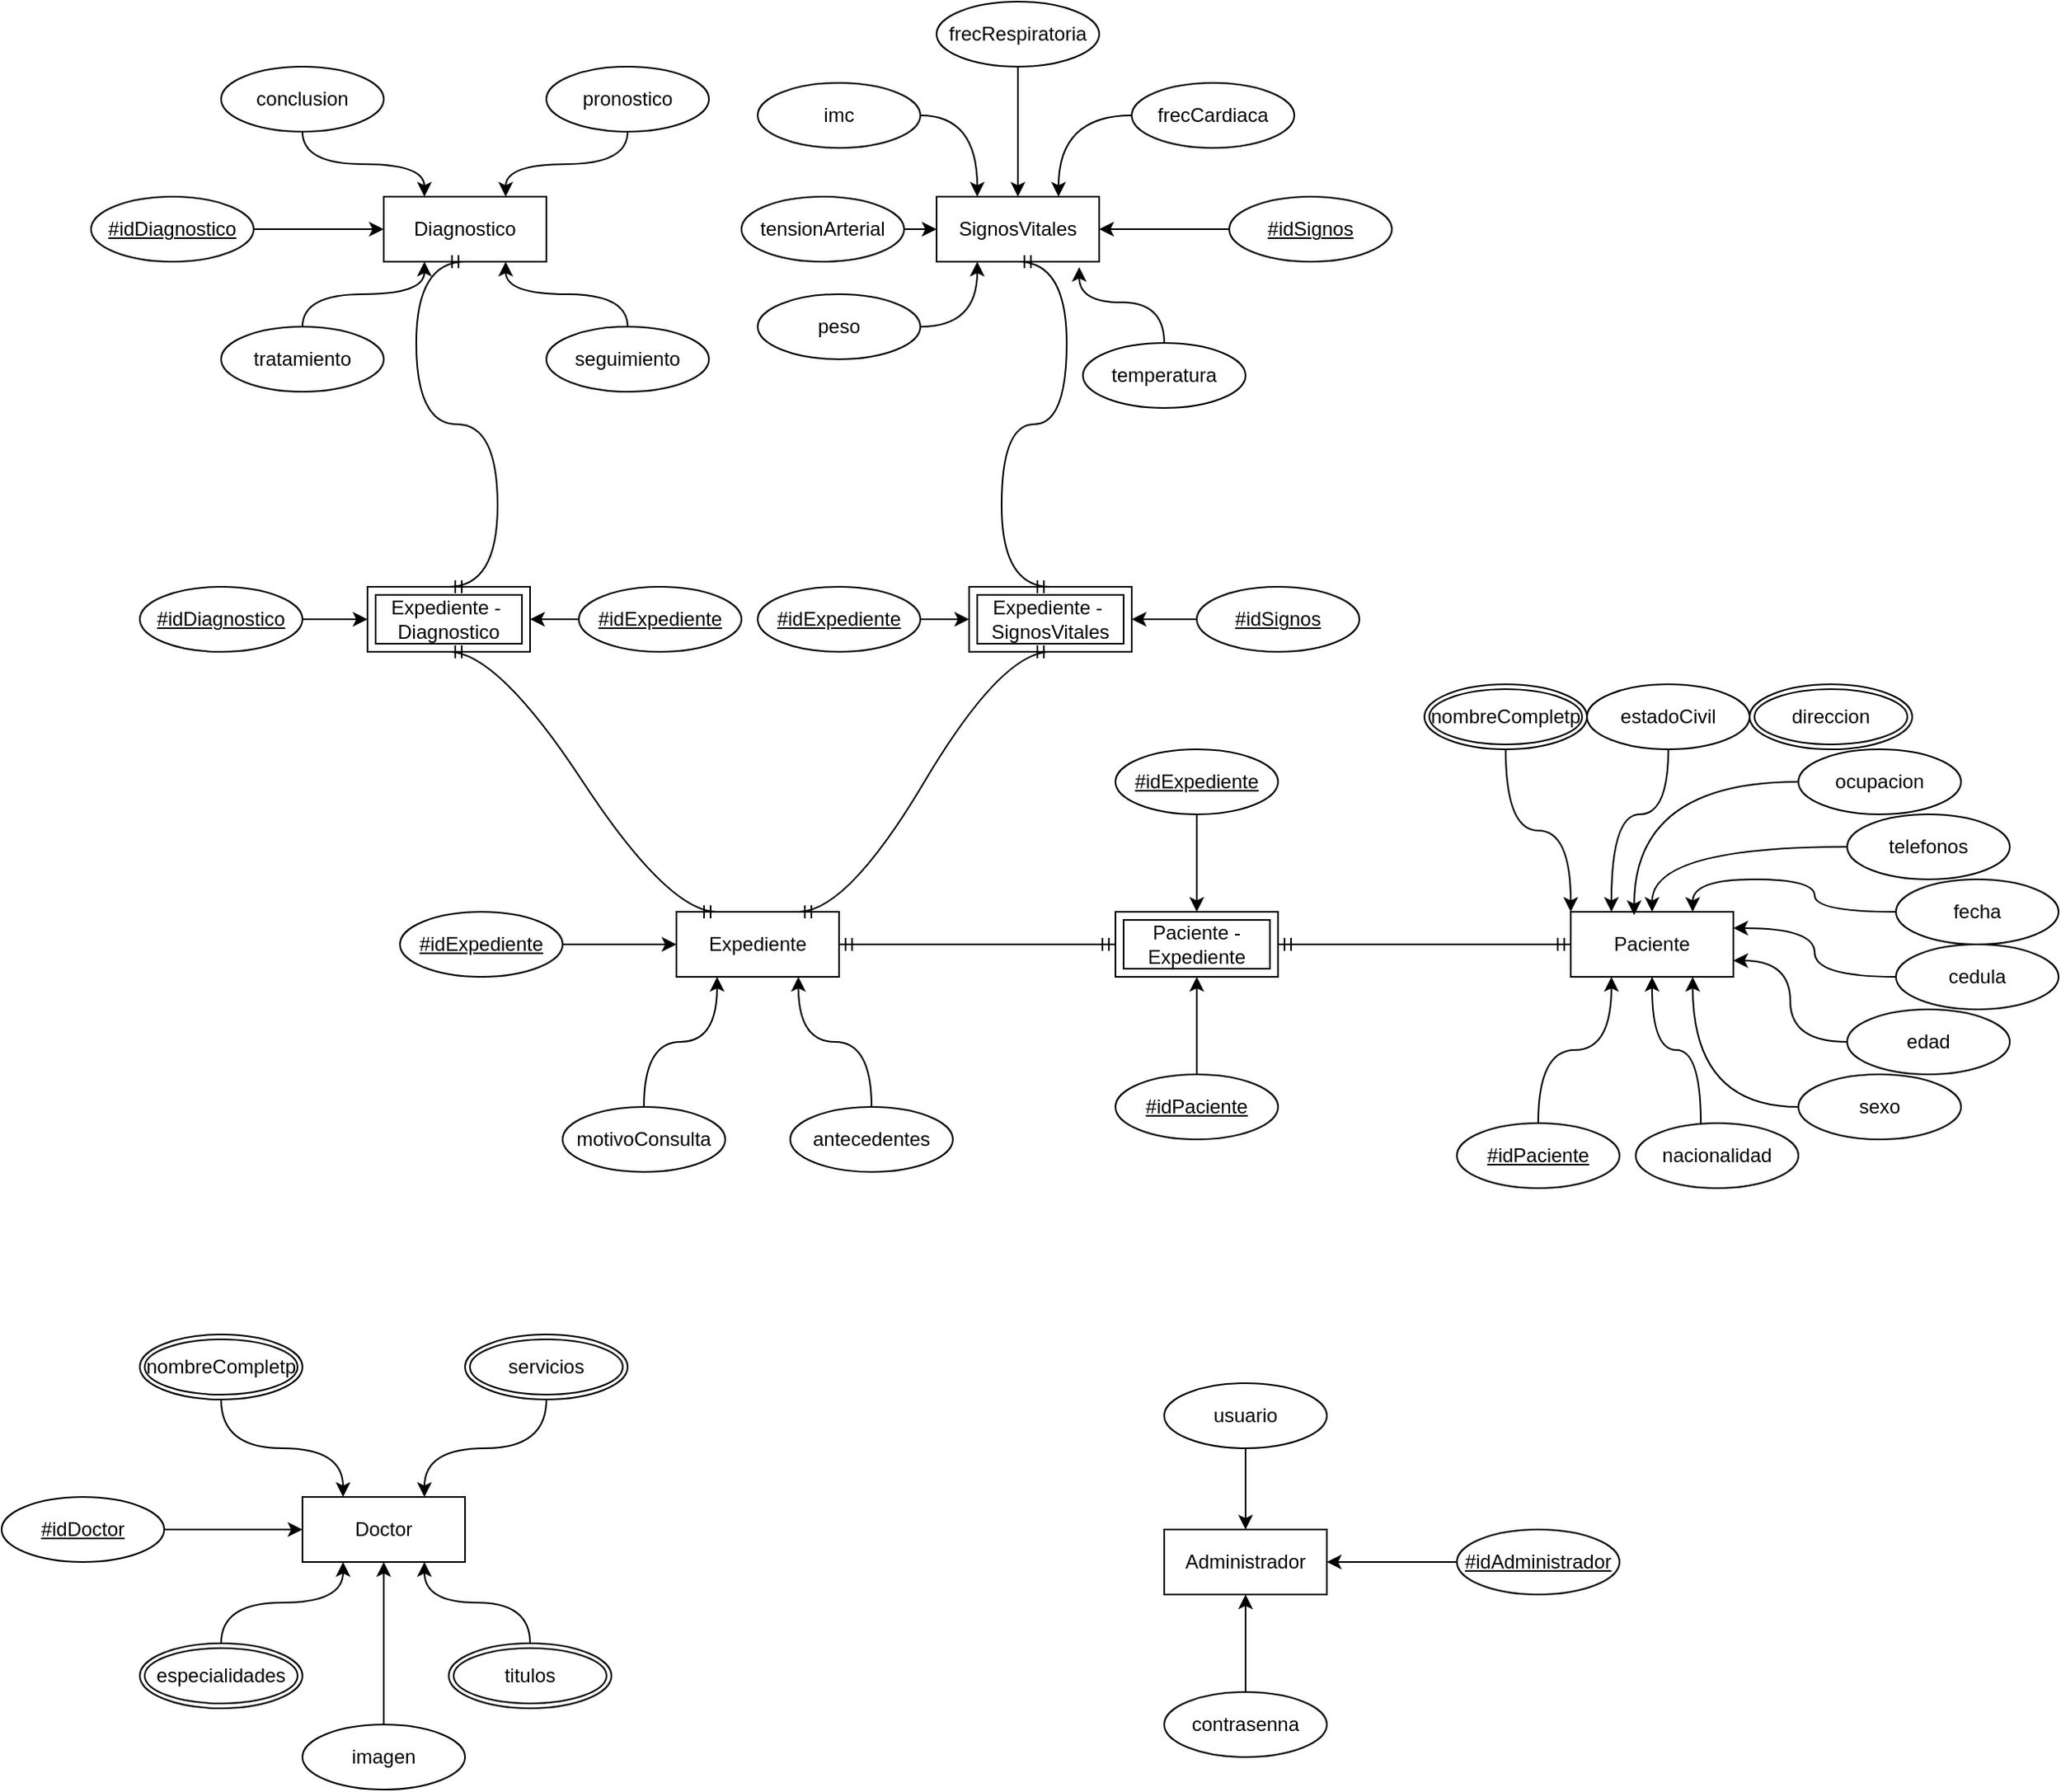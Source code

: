 <mxfile version="20.8.19" type="device"><diagram id="R2lEEEUBdFMjLlhIrx00" name="Page-1"><mxGraphModel dx="4485" dy="2930" grid="1" gridSize="10" guides="1" tooltips="1" connect="1" arrows="1" fold="1" page="1" pageScale="1" pageWidth="850" pageHeight="1100" math="0" shadow="0" extFonts="Permanent Marker^https://fonts.googleapis.com/css?family=Permanent+Marker"><root><mxCell id="0"/><mxCell id="1" parent="0"/><mxCell id="aKf3XCTtXugPmoEShhFH-1" value="Doctor" style="whiteSpace=wrap;html=1;align=center;" vertex="1" parent="1"><mxGeometry x="-240" y="480" width="100" height="40" as="geometry"/></mxCell><mxCell id="aKf3XCTtXugPmoEShhFH-2" value="Paciente" style="whiteSpace=wrap;html=1;align=center;" vertex="1" parent="1"><mxGeometry x="540" y="120" width="100" height="40" as="geometry"/></mxCell><mxCell id="aKf3XCTtXugPmoEShhFH-3" value="Expediente" style="whiteSpace=wrap;html=1;align=center;" vertex="1" parent="1"><mxGeometry x="-10" y="120" width="100" height="40" as="geometry"/></mxCell><mxCell id="aKf3XCTtXugPmoEShhFH-4" value="Administrador" style="whiteSpace=wrap;html=1;align=center;" vertex="1" parent="1"><mxGeometry x="290" y="500" width="100" height="40" as="geometry"/></mxCell><mxCell id="aKf3XCTtXugPmoEShhFH-7" style="edgeStyle=orthogonalEdgeStyle;orthogonalLoop=1;jettySize=auto;html=1;entryX=0.25;entryY=1;entryDx=0;entryDy=0;curved=1;" edge="1" parent="1" source="aKf3XCTtXugPmoEShhFH-6" target="aKf3XCTtXugPmoEShhFH-2"><mxGeometry relative="1" as="geometry"/></mxCell><mxCell id="aKf3XCTtXugPmoEShhFH-6" value="#idPaciente" style="ellipse;whiteSpace=wrap;html=1;align=center;fontStyle=4;" vertex="1" parent="1"><mxGeometry x="470" y="250" width="100" height="40" as="geometry"/></mxCell><mxCell id="aKf3XCTtXugPmoEShhFH-24" style="edgeStyle=orthogonalEdgeStyle;curved=1;orthogonalLoop=1;jettySize=auto;html=1;entryX=0.75;entryY=0;entryDx=0;entryDy=0;strokeColor=default;" edge="1" parent="1" source="aKf3XCTtXugPmoEShhFH-11" target="aKf3XCTtXugPmoEShhFH-2"><mxGeometry relative="1" as="geometry"/></mxCell><mxCell id="aKf3XCTtXugPmoEShhFH-11" value="fecha" style="ellipse;whiteSpace=wrap;html=1;align=center;" vertex="1" parent="1"><mxGeometry x="740" y="100" width="100" height="40" as="geometry"/></mxCell><mxCell id="aKf3XCTtXugPmoEShhFH-26" style="edgeStyle=orthogonalEdgeStyle;curved=1;orthogonalLoop=1;jettySize=auto;html=1;entryX=1;entryY=0.75;entryDx=0;entryDy=0;strokeColor=default;" edge="1" parent="1" source="aKf3XCTtXugPmoEShhFH-12" target="aKf3XCTtXugPmoEShhFH-2"><mxGeometry relative="1" as="geometry"/></mxCell><mxCell id="aKf3XCTtXugPmoEShhFH-12" value="edad" style="ellipse;whiteSpace=wrap;html=1;align=center;" vertex="1" parent="1"><mxGeometry x="710" y="180" width="100" height="40" as="geometry"/></mxCell><mxCell id="aKf3XCTtXugPmoEShhFH-27" style="edgeStyle=orthogonalEdgeStyle;curved=1;orthogonalLoop=1;jettySize=auto;html=1;entryX=0.75;entryY=1;entryDx=0;entryDy=0;strokeColor=default;" edge="1" parent="1" source="aKf3XCTtXugPmoEShhFH-13" target="aKf3XCTtXugPmoEShhFH-2"><mxGeometry relative="1" as="geometry"/></mxCell><mxCell id="aKf3XCTtXugPmoEShhFH-13" value="sexo" style="ellipse;whiteSpace=wrap;html=1;align=center;" vertex="1" parent="1"><mxGeometry x="680" y="220" width="100" height="40" as="geometry"/></mxCell><mxCell id="aKf3XCTtXugPmoEShhFH-30" style="edgeStyle=orthogonalEdgeStyle;curved=1;orthogonalLoop=1;jettySize=auto;html=1;entryX=0.5;entryY=1;entryDx=0;entryDy=0;strokeColor=default;" edge="1" parent="1" source="aKf3XCTtXugPmoEShhFH-14" target="aKf3XCTtXugPmoEShhFH-2"><mxGeometry relative="1" as="geometry"><Array as="points"><mxPoint x="620" y="205"/><mxPoint x="590" y="205"/></Array></mxGeometry></mxCell><mxCell id="aKf3XCTtXugPmoEShhFH-14" value="nacionalidad" style="ellipse;whiteSpace=wrap;html=1;align=center;" vertex="1" parent="1"><mxGeometry x="580" y="250" width="100" height="40" as="geometry"/></mxCell><mxCell id="aKf3XCTtXugPmoEShhFH-29" style="edgeStyle=orthogonalEdgeStyle;curved=1;orthogonalLoop=1;jettySize=auto;html=1;entryX=0;entryY=0;entryDx=0;entryDy=0;strokeColor=default;" edge="1" parent="1" source="aKf3XCTtXugPmoEShhFH-15" target="aKf3XCTtXugPmoEShhFH-2"><mxGeometry relative="1" as="geometry"/></mxCell><mxCell id="aKf3XCTtXugPmoEShhFH-15" value="nombreCompletp" style="ellipse;shape=doubleEllipse;margin=3;whiteSpace=wrap;html=1;align=center;" vertex="1" parent="1"><mxGeometry x="450" y="-20" width="100" height="40" as="geometry"/></mxCell><mxCell id="aKf3XCTtXugPmoEShhFH-28" style="edgeStyle=orthogonalEdgeStyle;curved=1;orthogonalLoop=1;jettySize=auto;html=1;strokeColor=default;entryX=0.25;entryY=0;entryDx=0;entryDy=0;" edge="1" parent="1" source="aKf3XCTtXugPmoEShhFH-16" target="aKf3XCTtXugPmoEShhFH-2"><mxGeometry relative="1" as="geometry"><mxPoint x="551" y="121" as="targetPoint"/><Array as="points"><mxPoint x="600" y="60"/><mxPoint x="565" y="60"/></Array></mxGeometry></mxCell><mxCell id="aKf3XCTtXugPmoEShhFH-16" value="estadoCivil" style="ellipse;whiteSpace=wrap;html=1;align=center;" vertex="1" parent="1"><mxGeometry x="550" y="-20" width="100" height="40" as="geometry"/></mxCell><mxCell id="aKf3XCTtXugPmoEShhFH-21" style="edgeStyle=orthogonalEdgeStyle;orthogonalLoop=1;jettySize=auto;html=1;strokeColor=default;curved=1;entryX=0.39;entryY=0.05;entryDx=0;entryDy=0;entryPerimeter=0;" edge="1" parent="1" source="aKf3XCTtXugPmoEShhFH-17" target="aKf3XCTtXugPmoEShhFH-2"><mxGeometry relative="1" as="geometry"/></mxCell><mxCell id="aKf3XCTtXugPmoEShhFH-17" value="ocupacion" style="ellipse;whiteSpace=wrap;html=1;align=center;" vertex="1" parent="1"><mxGeometry x="680" y="20" width="100" height="40" as="geometry"/></mxCell><mxCell id="aKf3XCTtXugPmoEShhFH-25" style="edgeStyle=orthogonalEdgeStyle;curved=1;orthogonalLoop=1;jettySize=auto;html=1;entryX=1;entryY=0.25;entryDx=0;entryDy=0;strokeColor=default;" edge="1" parent="1" source="aKf3XCTtXugPmoEShhFH-18" target="aKf3XCTtXugPmoEShhFH-2"><mxGeometry relative="1" as="geometry"/></mxCell><mxCell id="aKf3XCTtXugPmoEShhFH-18" value="cedula" style="ellipse;whiteSpace=wrap;html=1;align=center;" vertex="1" parent="1"><mxGeometry x="740" y="140" width="100" height="40" as="geometry"/></mxCell><mxCell id="aKf3XCTtXugPmoEShhFH-23" style="edgeStyle=orthogonalEdgeStyle;curved=1;orthogonalLoop=1;jettySize=auto;html=1;entryX=0.5;entryY=0;entryDx=0;entryDy=0;strokeColor=default;" edge="1" parent="1" source="aKf3XCTtXugPmoEShhFH-19" target="aKf3XCTtXugPmoEShhFH-2"><mxGeometry relative="1" as="geometry"/></mxCell><mxCell id="aKf3XCTtXugPmoEShhFH-19" value="telefonos" style="ellipse;whiteSpace=wrap;html=1;align=center;" vertex="1" parent="1"><mxGeometry x="710" y="60" width="100" height="40" as="geometry"/></mxCell><mxCell id="aKf3XCTtXugPmoEShhFH-20" value="direccion" style="ellipse;shape=doubleEllipse;margin=3;whiteSpace=wrap;html=1;align=center;" vertex="1" parent="1"><mxGeometry x="650" y="-20" width="100" height="40" as="geometry"/></mxCell><mxCell id="aKf3XCTtXugPmoEShhFH-39" style="edgeStyle=orthogonalEdgeStyle;curved=1;orthogonalLoop=1;jettySize=auto;html=1;entryX=0;entryY=0.5;entryDx=0;entryDy=0;strokeColor=default;" edge="1" parent="1" source="aKf3XCTtXugPmoEShhFH-31" target="aKf3XCTtXugPmoEShhFH-3"><mxGeometry relative="1" as="geometry"/></mxCell><mxCell id="aKf3XCTtXugPmoEShhFH-31" value="#idExpediente" style="ellipse;whiteSpace=wrap;html=1;align=center;fontStyle=4;" vertex="1" parent="1"><mxGeometry x="-180" y="120" width="100" height="40" as="geometry"/></mxCell><mxCell id="aKf3XCTtXugPmoEShhFH-32" value="Paciente - Expediente" style="shape=ext;margin=3;double=1;whiteSpace=wrap;html=1;align=center;" vertex="1" parent="1"><mxGeometry x="260" y="120" width="100" height="40" as="geometry"/></mxCell><mxCell id="aKf3XCTtXugPmoEShhFH-33" value="" style="edgeStyle=entityRelationEdgeStyle;fontSize=12;html=1;endArrow=ERmandOne;startArrow=ERmandOne;strokeColor=default;curved=1;entryX=0;entryY=0.5;entryDx=0;entryDy=0;exitX=1;exitY=0.5;exitDx=0;exitDy=0;" edge="1" parent="1" source="aKf3XCTtXugPmoEShhFH-32" target="aKf3XCTtXugPmoEShhFH-2"><mxGeometry width="100" height="100" relative="1" as="geometry"><mxPoint x="370" y="330" as="sourcePoint"/><mxPoint x="470" y="230" as="targetPoint"/></mxGeometry></mxCell><mxCell id="aKf3XCTtXugPmoEShhFH-34" value="" style="edgeStyle=entityRelationEdgeStyle;fontSize=12;html=1;endArrow=ERmandOne;startArrow=ERmandOne;strokeColor=default;curved=1;exitX=1;exitY=0.5;exitDx=0;exitDy=0;entryX=0;entryY=0.5;entryDx=0;entryDy=0;" edge="1" parent="1" source="aKf3XCTtXugPmoEShhFH-3" target="aKf3XCTtXugPmoEShhFH-32"><mxGeometry width="100" height="100" relative="1" as="geometry"><mxPoint x="130" y="290" as="sourcePoint"/><mxPoint x="230" y="190" as="targetPoint"/></mxGeometry></mxCell><mxCell id="aKf3XCTtXugPmoEShhFH-36" style="edgeStyle=orthogonalEdgeStyle;curved=1;orthogonalLoop=1;jettySize=auto;html=1;entryX=0.5;entryY=1;entryDx=0;entryDy=0;strokeColor=default;" edge="1" parent="1" source="aKf3XCTtXugPmoEShhFH-35" target="aKf3XCTtXugPmoEShhFH-32"><mxGeometry relative="1" as="geometry"/></mxCell><mxCell id="aKf3XCTtXugPmoEShhFH-35" value="#idPaciente" style="ellipse;whiteSpace=wrap;html=1;align=center;fontStyle=4;" vertex="1" parent="1"><mxGeometry x="260" y="220" width="100" height="40" as="geometry"/></mxCell><mxCell id="aKf3XCTtXugPmoEShhFH-38" style="edgeStyle=orthogonalEdgeStyle;curved=1;orthogonalLoop=1;jettySize=auto;html=1;entryX=0.5;entryY=0;entryDx=0;entryDy=0;strokeColor=default;" edge="1" parent="1" source="aKf3XCTtXugPmoEShhFH-37" target="aKf3XCTtXugPmoEShhFH-32"><mxGeometry relative="1" as="geometry"/></mxCell><mxCell id="aKf3XCTtXugPmoEShhFH-37" value="#idExpediente" style="ellipse;whiteSpace=wrap;html=1;align=center;fontStyle=4;" vertex="1" parent="1"><mxGeometry x="260" y="20" width="100" height="40" as="geometry"/></mxCell><mxCell id="aKf3XCTtXugPmoEShhFH-41" style="edgeStyle=orthogonalEdgeStyle;curved=1;orthogonalLoop=1;jettySize=auto;html=1;entryX=0.25;entryY=1;entryDx=0;entryDy=0;strokeColor=default;" edge="1" parent="1" source="aKf3XCTtXugPmoEShhFH-40" target="aKf3XCTtXugPmoEShhFH-3"><mxGeometry relative="1" as="geometry"/></mxCell><mxCell id="aKf3XCTtXugPmoEShhFH-40" value="motivoConsulta" style="ellipse;whiteSpace=wrap;html=1;align=center;" vertex="1" parent="1"><mxGeometry x="-80" y="240" width="100" height="40" as="geometry"/></mxCell><mxCell id="aKf3XCTtXugPmoEShhFH-42" value="SignosVitales" style="whiteSpace=wrap;html=1;align=center;" vertex="1" parent="1"><mxGeometry x="150" y="-320" width="100" height="40" as="geometry"/></mxCell><mxCell id="aKf3XCTtXugPmoEShhFH-44" style="edgeStyle=orthogonalEdgeStyle;curved=1;orthogonalLoop=1;jettySize=auto;html=1;entryX=0.75;entryY=1;entryDx=0;entryDy=0;strokeColor=default;" edge="1" parent="1" source="aKf3XCTtXugPmoEShhFH-43" target="aKf3XCTtXugPmoEShhFH-3"><mxGeometry relative="1" as="geometry"/></mxCell><mxCell id="aKf3XCTtXugPmoEShhFH-43" value="antecedentes" style="ellipse;whiteSpace=wrap;html=1;align=center;" vertex="1" parent="1"><mxGeometry x="60" y="240" width="100" height="40" as="geometry"/></mxCell><mxCell id="aKf3XCTtXugPmoEShhFH-47" value="Expediente -&amp;nbsp;&lt;br&gt;SignosVitales" style="shape=ext;margin=3;double=1;whiteSpace=wrap;html=1;align=center;" vertex="1" parent="1"><mxGeometry x="170" y="-80" width="100" height="40" as="geometry"/></mxCell><mxCell id="aKf3XCTtXugPmoEShhFH-48" value="Expediente -&amp;nbsp;&lt;br&gt;Diagnostico" style="shape=ext;margin=3;double=1;whiteSpace=wrap;html=1;align=center;" vertex="1" parent="1"><mxGeometry x="-200" y="-80" width="100" height="40" as="geometry"/></mxCell><mxCell id="aKf3XCTtXugPmoEShhFH-49" value="Diagnostico" style="whiteSpace=wrap;html=1;align=center;" vertex="1" parent="1"><mxGeometry x="-190" y="-320" width="100" height="40" as="geometry"/></mxCell><mxCell id="aKf3XCTtXugPmoEShhFH-50" value="" style="edgeStyle=entityRelationEdgeStyle;fontSize=12;html=1;endArrow=ERmandOne;startArrow=ERmandOne;strokeColor=default;curved=1;exitX=0.75;exitY=0;exitDx=0;exitDy=0;entryX=0.5;entryY=1;entryDx=0;entryDy=0;" edge="1" parent="1" source="aKf3XCTtXugPmoEShhFH-3" target="aKf3XCTtXugPmoEShhFH-47"><mxGeometry width="100" height="100" relative="1" as="geometry"><mxPoint x="100" y="150" as="sourcePoint"/><mxPoint x="270" y="150" as="targetPoint"/></mxGeometry></mxCell><mxCell id="aKf3XCTtXugPmoEShhFH-51" value="" style="edgeStyle=entityRelationEdgeStyle;fontSize=12;html=1;endArrow=ERmandOne;startArrow=ERmandOne;strokeColor=default;curved=1;exitX=0.5;exitY=1;exitDx=0;exitDy=0;entryX=0.25;entryY=0;entryDx=0;entryDy=0;" edge="1" parent="1" source="aKf3XCTtXugPmoEShhFH-48" target="aKf3XCTtXugPmoEShhFH-3"><mxGeometry width="100" height="100" relative="1" as="geometry"><mxPoint x="75" y="130" as="sourcePoint"/><mxPoint x="150" y="-30" as="targetPoint"/></mxGeometry></mxCell><mxCell id="aKf3XCTtXugPmoEShhFH-52" value="" style="edgeStyle=entityRelationEdgeStyle;fontSize=12;html=1;endArrow=ERmandOne;startArrow=ERmandOne;strokeColor=default;curved=1;exitX=0.5;exitY=1;exitDx=0;exitDy=0;entryX=0.5;entryY=0;entryDx=0;entryDy=0;" edge="1" parent="1" source="aKf3XCTtXugPmoEShhFH-49" target="aKf3XCTtXugPmoEShhFH-48"><mxGeometry width="100" height="100" relative="1" as="geometry"><mxPoint x="-60" y="-30" as="sourcePoint"/><mxPoint x="25" y="130" as="targetPoint"/></mxGeometry></mxCell><mxCell id="aKf3XCTtXugPmoEShhFH-53" value="" style="edgeStyle=entityRelationEdgeStyle;fontSize=12;html=1;endArrow=ERmandOne;startArrow=ERmandOne;strokeColor=default;curved=1;exitX=0.5;exitY=1;exitDx=0;exitDy=0;entryX=0.5;entryY=0;entryDx=0;entryDy=0;" edge="1" parent="1" source="aKf3XCTtXugPmoEShhFH-42" target="aKf3XCTtXugPmoEShhFH-47"><mxGeometry width="100" height="100" relative="1" as="geometry"><mxPoint x="-130" y="-270" as="sourcePoint"/><mxPoint x="-60" y="-70" as="targetPoint"/></mxGeometry></mxCell><mxCell id="aKf3XCTtXugPmoEShhFH-55" style="edgeStyle=orthogonalEdgeStyle;curved=1;orthogonalLoop=1;jettySize=auto;html=1;entryX=0;entryY=0.5;entryDx=0;entryDy=0;strokeColor=default;" edge="1" parent="1" source="aKf3XCTtXugPmoEShhFH-54" target="aKf3XCTtXugPmoEShhFH-49"><mxGeometry relative="1" as="geometry"/></mxCell><mxCell id="aKf3XCTtXugPmoEShhFH-54" value="#idDiagnostico" style="ellipse;whiteSpace=wrap;html=1;align=center;fontStyle=4;" vertex="1" parent="1"><mxGeometry x="-370" y="-320" width="100" height="40" as="geometry"/></mxCell><mxCell id="aKf3XCTtXugPmoEShhFH-62" style="edgeStyle=orthogonalEdgeStyle;curved=1;orthogonalLoop=1;jettySize=auto;html=1;entryX=0.25;entryY=0;entryDx=0;entryDy=0;strokeColor=default;" edge="1" parent="1" source="aKf3XCTtXugPmoEShhFH-56" target="aKf3XCTtXugPmoEShhFH-49"><mxGeometry relative="1" as="geometry"/></mxCell><mxCell id="aKf3XCTtXugPmoEShhFH-56" value="conclusion" style="ellipse;whiteSpace=wrap;html=1;align=center;" vertex="1" parent="1"><mxGeometry x="-290" y="-400" width="100" height="40" as="geometry"/></mxCell><mxCell id="aKf3XCTtXugPmoEShhFH-64" style="edgeStyle=orthogonalEdgeStyle;curved=1;orthogonalLoop=1;jettySize=auto;html=1;entryX=0.75;entryY=0;entryDx=0;entryDy=0;strokeColor=default;" edge="1" parent="1" source="aKf3XCTtXugPmoEShhFH-57" target="aKf3XCTtXugPmoEShhFH-49"><mxGeometry relative="1" as="geometry"/></mxCell><mxCell id="aKf3XCTtXugPmoEShhFH-57" value="pronostico" style="ellipse;whiteSpace=wrap;html=1;align=center;" vertex="1" parent="1"><mxGeometry x="-90" y="-400" width="100" height="40" as="geometry"/></mxCell><mxCell id="aKf3XCTtXugPmoEShhFH-60" style="edgeStyle=orthogonalEdgeStyle;curved=1;orthogonalLoop=1;jettySize=auto;html=1;entryX=0.25;entryY=1;entryDx=0;entryDy=0;strokeColor=default;" edge="1" parent="1" source="aKf3XCTtXugPmoEShhFH-58" target="aKf3XCTtXugPmoEShhFH-49"><mxGeometry relative="1" as="geometry"/></mxCell><mxCell id="aKf3XCTtXugPmoEShhFH-58" value="tratamiento" style="ellipse;whiteSpace=wrap;html=1;align=center;" vertex="1" parent="1"><mxGeometry x="-290" y="-240" width="100" height="40" as="geometry"/></mxCell><mxCell id="aKf3XCTtXugPmoEShhFH-61" style="edgeStyle=orthogonalEdgeStyle;curved=1;orthogonalLoop=1;jettySize=auto;html=1;entryX=0.75;entryY=1;entryDx=0;entryDy=0;strokeColor=default;" edge="1" parent="1" source="aKf3XCTtXugPmoEShhFH-59" target="aKf3XCTtXugPmoEShhFH-49"><mxGeometry relative="1" as="geometry"/></mxCell><mxCell id="aKf3XCTtXugPmoEShhFH-59" value="seguimiento" style="ellipse;whiteSpace=wrap;html=1;align=center;" vertex="1" parent="1"><mxGeometry x="-90" y="-240" width="100" height="40" as="geometry"/></mxCell><mxCell id="aKf3XCTtXugPmoEShhFH-82" style="edgeStyle=orthogonalEdgeStyle;curved=1;orthogonalLoop=1;jettySize=auto;html=1;entryX=0.75;entryY=0;entryDx=0;entryDy=0;strokeColor=default;" edge="1" parent="1" source="aKf3XCTtXugPmoEShhFH-65" target="aKf3XCTtXugPmoEShhFH-42"><mxGeometry relative="1" as="geometry"/></mxCell><mxCell id="aKf3XCTtXugPmoEShhFH-65" value="frecCardiaca" style="ellipse;whiteSpace=wrap;html=1;align=center;" vertex="1" parent="1"><mxGeometry x="270" y="-390" width="100" height="40" as="geometry"/></mxCell><mxCell id="aKf3XCTtXugPmoEShhFH-83" style="edgeStyle=orthogonalEdgeStyle;curved=1;orthogonalLoop=1;jettySize=auto;html=1;entryX=0.5;entryY=0;entryDx=0;entryDy=0;strokeColor=default;" edge="1" parent="1" source="aKf3XCTtXugPmoEShhFH-66" target="aKf3XCTtXugPmoEShhFH-42"><mxGeometry relative="1" as="geometry"/></mxCell><mxCell id="aKf3XCTtXugPmoEShhFH-66" value="frecRespiratoria" style="ellipse;whiteSpace=wrap;html=1;align=center;" vertex="1" parent="1"><mxGeometry x="150" y="-440" width="100" height="40" as="geometry"/></mxCell><mxCell id="aKf3XCTtXugPmoEShhFH-80" style="edgeStyle=orthogonalEdgeStyle;curved=1;orthogonalLoop=1;jettySize=auto;html=1;entryX=0.877;entryY=1.083;entryDx=0;entryDy=0;entryPerimeter=0;strokeColor=default;" edge="1" parent="1" source="aKf3XCTtXugPmoEShhFH-67" target="aKf3XCTtXugPmoEShhFH-42"><mxGeometry relative="1" as="geometry"/></mxCell><mxCell id="aKf3XCTtXugPmoEShhFH-67" value="temperatura" style="ellipse;whiteSpace=wrap;html=1;align=center;" vertex="1" parent="1"><mxGeometry x="240" y="-230" width="100" height="40" as="geometry"/></mxCell><mxCell id="aKf3XCTtXugPmoEShhFH-79" style="edgeStyle=orthogonalEdgeStyle;curved=1;orthogonalLoop=1;jettySize=auto;html=1;entryX=0.25;entryY=1;entryDx=0;entryDy=0;strokeColor=default;" edge="1" parent="1" source="aKf3XCTtXugPmoEShhFH-68" target="aKf3XCTtXugPmoEShhFH-42"><mxGeometry relative="1" as="geometry"/></mxCell><mxCell id="aKf3XCTtXugPmoEShhFH-68" value="peso" style="ellipse;whiteSpace=wrap;html=1;align=center;" vertex="1" parent="1"><mxGeometry x="40" y="-260" width="100" height="40" as="geometry"/></mxCell><mxCell id="aKf3XCTtXugPmoEShhFH-84" style="edgeStyle=orthogonalEdgeStyle;curved=1;orthogonalLoop=1;jettySize=auto;html=1;entryX=0.25;entryY=0;entryDx=0;entryDy=0;strokeColor=default;" edge="1" parent="1" source="aKf3XCTtXugPmoEShhFH-69" target="aKf3XCTtXugPmoEShhFH-42"><mxGeometry relative="1" as="geometry"/></mxCell><mxCell id="aKf3XCTtXugPmoEShhFH-69" value="imc" style="ellipse;whiteSpace=wrap;html=1;align=center;" vertex="1" parent="1"><mxGeometry x="40" y="-390" width="100" height="40" as="geometry"/></mxCell><mxCell id="aKf3XCTtXugPmoEShhFH-81" style="edgeStyle=orthogonalEdgeStyle;curved=1;orthogonalLoop=1;jettySize=auto;html=1;entryX=1;entryY=0.5;entryDx=0;entryDy=0;strokeColor=default;" edge="1" parent="1" source="aKf3XCTtXugPmoEShhFH-70" target="aKf3XCTtXugPmoEShhFH-42"><mxGeometry relative="1" as="geometry"/></mxCell><mxCell id="aKf3XCTtXugPmoEShhFH-70" value="#idSignos" style="ellipse;whiteSpace=wrap;html=1;align=center;fontStyle=4;" vertex="1" parent="1"><mxGeometry x="330" y="-320" width="100" height="40" as="geometry"/></mxCell><mxCell id="aKf3XCTtXugPmoEShhFH-72" style="edgeStyle=orthogonalEdgeStyle;curved=1;orthogonalLoop=1;jettySize=auto;html=1;entryX=1;entryY=0.5;entryDx=0;entryDy=0;strokeColor=default;" edge="1" parent="1" source="aKf3XCTtXugPmoEShhFH-71" target="aKf3XCTtXugPmoEShhFH-47"><mxGeometry relative="1" as="geometry"/></mxCell><mxCell id="aKf3XCTtXugPmoEShhFH-71" value="#idSignos" style="ellipse;whiteSpace=wrap;html=1;align=center;fontStyle=4;" vertex="1" parent="1"><mxGeometry x="310" y="-80" width="100" height="40" as="geometry"/></mxCell><mxCell id="aKf3XCTtXugPmoEShhFH-74" style="edgeStyle=orthogonalEdgeStyle;curved=1;orthogonalLoop=1;jettySize=auto;html=1;entryX=0;entryY=0.5;entryDx=0;entryDy=0;strokeColor=default;" edge="1" parent="1" source="aKf3XCTtXugPmoEShhFH-73" target="aKf3XCTtXugPmoEShhFH-47"><mxGeometry relative="1" as="geometry"/></mxCell><mxCell id="aKf3XCTtXugPmoEShhFH-73" value="#idExpediente" style="ellipse;whiteSpace=wrap;html=1;align=center;fontStyle=4;" vertex="1" parent="1"><mxGeometry x="40" y="-80" width="100" height="40" as="geometry"/></mxCell><mxCell id="aKf3XCTtXugPmoEShhFH-76" style="edgeStyle=orthogonalEdgeStyle;curved=1;orthogonalLoop=1;jettySize=auto;html=1;strokeColor=default;" edge="1" parent="1" source="aKf3XCTtXugPmoEShhFH-75" target="aKf3XCTtXugPmoEShhFH-48"><mxGeometry relative="1" as="geometry"/></mxCell><mxCell id="aKf3XCTtXugPmoEShhFH-75" value="#idExpediente" style="ellipse;whiteSpace=wrap;html=1;align=center;fontStyle=4;" vertex="1" parent="1"><mxGeometry x="-70" y="-80" width="100" height="40" as="geometry"/></mxCell><mxCell id="aKf3XCTtXugPmoEShhFH-78" style="edgeStyle=orthogonalEdgeStyle;curved=1;orthogonalLoop=1;jettySize=auto;html=1;entryX=0;entryY=0.5;entryDx=0;entryDy=0;strokeColor=default;" edge="1" parent="1" source="aKf3XCTtXugPmoEShhFH-77" target="aKf3XCTtXugPmoEShhFH-48"><mxGeometry relative="1" as="geometry"/></mxCell><mxCell id="aKf3XCTtXugPmoEShhFH-77" value="#idDiagnostico" style="ellipse;whiteSpace=wrap;html=1;align=center;fontStyle=4;" vertex="1" parent="1"><mxGeometry x="-340" y="-80" width="100" height="40" as="geometry"/></mxCell><mxCell id="aKf3XCTtXugPmoEShhFH-91" style="edgeStyle=orthogonalEdgeStyle;curved=1;orthogonalLoop=1;jettySize=auto;html=1;entryX=0;entryY=0.5;entryDx=0;entryDy=0;strokeColor=default;" edge="1" parent="1" source="aKf3XCTtXugPmoEShhFH-88" target="aKf3XCTtXugPmoEShhFH-1"><mxGeometry relative="1" as="geometry"/></mxCell><mxCell id="aKf3XCTtXugPmoEShhFH-88" value="#idDoctor" style="ellipse;whiteSpace=wrap;html=1;align=center;fontStyle=4;" vertex="1" parent="1"><mxGeometry x="-425" y="480" width="100" height="40" as="geometry"/></mxCell><mxCell id="aKf3XCTtXugPmoEShhFH-90" style="edgeStyle=orthogonalEdgeStyle;curved=1;orthogonalLoop=1;jettySize=auto;html=1;entryX=0.25;entryY=0;entryDx=0;entryDy=0;strokeColor=default;" edge="1" parent="1" source="aKf3XCTtXugPmoEShhFH-89" target="aKf3XCTtXugPmoEShhFH-1"><mxGeometry relative="1" as="geometry"/></mxCell><mxCell id="aKf3XCTtXugPmoEShhFH-89" value="nombreCompletp" style="ellipse;shape=doubleEllipse;margin=3;whiteSpace=wrap;html=1;align=center;" vertex="1" parent="1"><mxGeometry x="-340" y="380" width="100" height="40" as="geometry"/></mxCell><mxCell id="aKf3XCTtXugPmoEShhFH-94" style="edgeStyle=orthogonalEdgeStyle;curved=1;orthogonalLoop=1;jettySize=auto;html=1;entryX=0.75;entryY=0;entryDx=0;entryDy=0;strokeColor=default;" edge="1" parent="1" source="aKf3XCTtXugPmoEShhFH-93" target="aKf3XCTtXugPmoEShhFH-1"><mxGeometry relative="1" as="geometry"/></mxCell><mxCell id="aKf3XCTtXugPmoEShhFH-93" value="servicios" style="ellipse;shape=doubleEllipse;margin=3;whiteSpace=wrap;html=1;align=center;" vertex="1" parent="1"><mxGeometry x="-140" y="380" width="100" height="40" as="geometry"/></mxCell><mxCell id="aKf3XCTtXugPmoEShhFH-96" style="edgeStyle=orthogonalEdgeStyle;curved=1;orthogonalLoop=1;jettySize=auto;html=1;entryX=0.25;entryY=1;entryDx=0;entryDy=0;strokeColor=default;" edge="1" parent="1" source="aKf3XCTtXugPmoEShhFH-95" target="aKf3XCTtXugPmoEShhFH-1"><mxGeometry relative="1" as="geometry"/></mxCell><mxCell id="aKf3XCTtXugPmoEShhFH-95" value="especialidades" style="ellipse;shape=doubleEllipse;margin=3;whiteSpace=wrap;html=1;align=center;" vertex="1" parent="1"><mxGeometry x="-340" y="570" width="100" height="40" as="geometry"/></mxCell><mxCell id="aKf3XCTtXugPmoEShhFH-98" style="edgeStyle=orthogonalEdgeStyle;curved=1;orthogonalLoop=1;jettySize=auto;html=1;entryX=0.75;entryY=1;entryDx=0;entryDy=0;strokeColor=default;" edge="1" parent="1" source="aKf3XCTtXugPmoEShhFH-97" target="aKf3XCTtXugPmoEShhFH-1"><mxGeometry relative="1" as="geometry"/></mxCell><mxCell id="aKf3XCTtXugPmoEShhFH-97" value="titulos" style="ellipse;shape=doubleEllipse;margin=3;whiteSpace=wrap;html=1;align=center;" vertex="1" parent="1"><mxGeometry x="-150" y="570" width="100" height="40" as="geometry"/></mxCell><mxCell id="aKf3XCTtXugPmoEShhFH-100" style="edgeStyle=orthogonalEdgeStyle;curved=1;orthogonalLoop=1;jettySize=auto;html=1;strokeColor=default;" edge="1" parent="1" source="aKf3XCTtXugPmoEShhFH-99" target="aKf3XCTtXugPmoEShhFH-1"><mxGeometry relative="1" as="geometry"/></mxCell><mxCell id="aKf3XCTtXugPmoEShhFH-99" value="imagen" style="ellipse;whiteSpace=wrap;html=1;align=center;" vertex="1" parent="1"><mxGeometry x="-240" y="620" width="100" height="40" as="geometry"/></mxCell><mxCell id="aKf3XCTtXugPmoEShhFH-102" style="edgeStyle=orthogonalEdgeStyle;curved=1;orthogonalLoop=1;jettySize=auto;html=1;entryX=1;entryY=0.5;entryDx=0;entryDy=0;strokeColor=default;" edge="1" parent="1" source="aKf3XCTtXugPmoEShhFH-101" target="aKf3XCTtXugPmoEShhFH-4"><mxGeometry relative="1" as="geometry"/></mxCell><mxCell id="aKf3XCTtXugPmoEShhFH-101" value="#idAdministrador" style="ellipse;whiteSpace=wrap;html=1;align=center;fontStyle=4;" vertex="1" parent="1"><mxGeometry x="470" y="500" width="100" height="40" as="geometry"/></mxCell><mxCell id="aKf3XCTtXugPmoEShhFH-106" style="edgeStyle=orthogonalEdgeStyle;curved=1;orthogonalLoop=1;jettySize=auto;html=1;entryX=0.5;entryY=0;entryDx=0;entryDy=0;strokeColor=default;" edge="1" parent="1" source="aKf3XCTtXugPmoEShhFH-103" target="aKf3XCTtXugPmoEShhFH-4"><mxGeometry relative="1" as="geometry"/></mxCell><mxCell id="aKf3XCTtXugPmoEShhFH-103" value="usuario" style="ellipse;whiteSpace=wrap;html=1;align=center;" vertex="1" parent="1"><mxGeometry x="290" y="410" width="100" height="40" as="geometry"/></mxCell><mxCell id="aKf3XCTtXugPmoEShhFH-105" style="edgeStyle=orthogonalEdgeStyle;curved=1;orthogonalLoop=1;jettySize=auto;html=1;entryX=0.5;entryY=1;entryDx=0;entryDy=0;strokeColor=default;" edge="1" parent="1" source="aKf3XCTtXugPmoEShhFH-104" target="aKf3XCTtXugPmoEShhFH-4"><mxGeometry relative="1" as="geometry"/></mxCell><mxCell id="aKf3XCTtXugPmoEShhFH-104" value="contrasenna" style="ellipse;whiteSpace=wrap;html=1;align=center;" vertex="1" parent="1"><mxGeometry x="290" y="600" width="100" height="40" as="geometry"/></mxCell><mxCell id="aKf3XCTtXugPmoEShhFH-108" style="edgeStyle=orthogonalEdgeStyle;curved=1;orthogonalLoop=1;jettySize=auto;html=1;strokeColor=default;" edge="1" parent="1" source="aKf3XCTtXugPmoEShhFH-107" target="aKf3XCTtXugPmoEShhFH-42"><mxGeometry relative="1" as="geometry"/></mxCell><mxCell id="aKf3XCTtXugPmoEShhFH-107" value="tensionArterial" style="ellipse;whiteSpace=wrap;html=1;align=center;" vertex="1" parent="1"><mxGeometry x="30" y="-320" width="100" height="40" as="geometry"/></mxCell></root></mxGraphModel></diagram></mxfile>